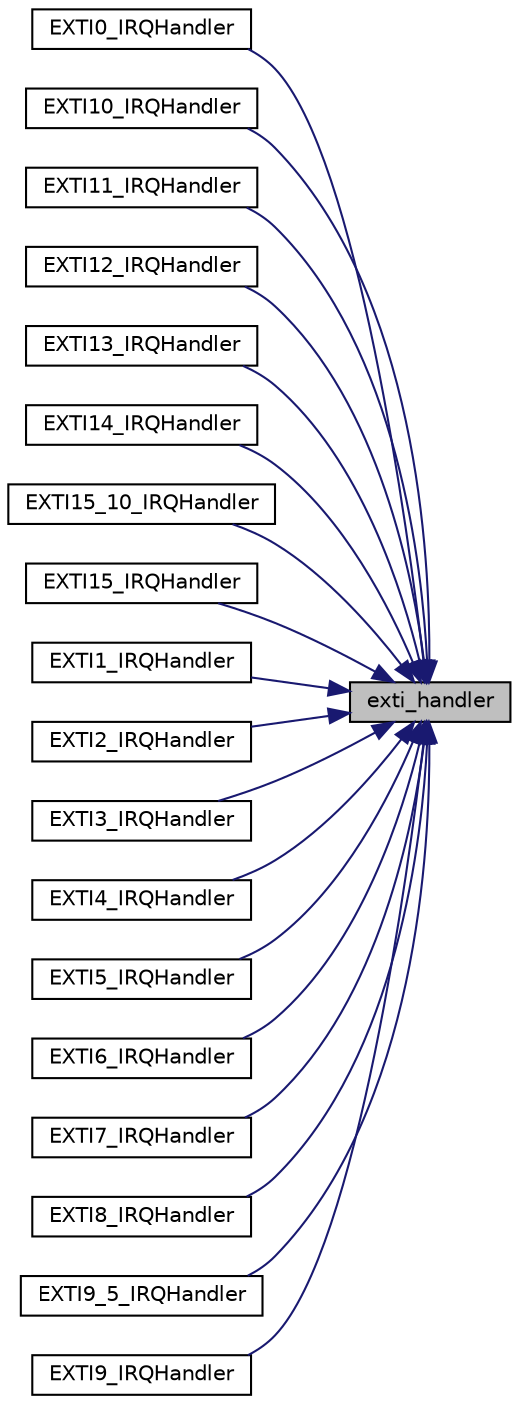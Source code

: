 digraph "exti_handler"
{
 // INTERACTIVE_SVG=YES
 // LATEX_PDF_SIZE
  bgcolor="transparent";
  edge [fontname="Helvetica",fontsize="10",labelfontname="Helvetica",labelfontsize="10"];
  node [fontname="Helvetica",fontsize="10",shape=record];
  rankdir="RL";
  Node1 [label="exti_handler",height=0.2,width=0.4,color="black", fillcolor="grey75", style="filled", fontcolor="black",tooltip=" "];
  Node1 -> Node2 [dir="back",color="midnightblue",fontsize="10",style="solid",fontname="Helvetica"];
  Node2 [label="EXTI0_IRQHandler",height=0.2,width=0.4,color="black",URL="$f4xx_2exti__handlers_8c.html#a17e9789a29a87d2df54f12b94dd1a0b6",tooltip="This function handles EXTI line0 interrupt."];
  Node1 -> Node3 [dir="back",color="midnightblue",fontsize="10",style="solid",fontname="Helvetica"];
  Node3 [label="EXTI10_IRQHandler",height=0.2,width=0.4,color="black",URL="$h7rsxx_2exti__handlers_8c.html#a3908d636f462dd2161f827b2492d1529",tooltip=" "];
  Node1 -> Node4 [dir="back",color="midnightblue",fontsize="10",style="solid",fontname="Helvetica"];
  Node4 [label="EXTI11_IRQHandler",height=0.2,width=0.4,color="black",URL="$h7rsxx_2exti__handlers_8c.html#a501e628a1389a069b4623e84054e6855",tooltip=" "];
  Node1 -> Node5 [dir="back",color="midnightblue",fontsize="10",style="solid",fontname="Helvetica"];
  Node5 [label="EXTI12_IRQHandler",height=0.2,width=0.4,color="black",URL="$h7rsxx_2exti__handlers_8c.html#ae790c1a3e247c378b85979c09bf00864",tooltip=" "];
  Node1 -> Node6 [dir="back",color="midnightblue",fontsize="10",style="solid",fontname="Helvetica"];
  Node6 [label="EXTI13_IRQHandler",height=0.2,width=0.4,color="black",URL="$h7rsxx_2exti__handlers_8c.html#a72722eb2754d8a9b2766b3f6c18c138d",tooltip=" "];
  Node1 -> Node7 [dir="back",color="midnightblue",fontsize="10",style="solid",fontname="Helvetica"];
  Node7 [label="EXTI14_IRQHandler",height=0.2,width=0.4,color="black",URL="$h7rsxx_2exti__handlers_8c.html#a3dc9fc7b634cba61248c09cfaa3884b4",tooltip=" "];
  Node1 -> Node8 [dir="back",color="midnightblue",fontsize="10",style="solid",fontname="Helvetica"];
  Node8 [label="EXTI15_10_IRQHandler",height=0.2,width=0.4,color="black",URL="$f4xx_2exti__handlers_8c.html#a738473a5b43f6c92b80ce1d3d6f77ed9",tooltip="This function handles EXTI line 10-15 interrupts."];
  Node1 -> Node9 [dir="back",color="midnightblue",fontsize="10",style="solid",fontname="Helvetica"];
  Node9 [label="EXTI15_IRQHandler",height=0.2,width=0.4,color="black",URL="$h7rsxx_2exti__handlers_8c.html#a51e974a4f4d3974c7f57c55dc8eabe8c",tooltip=" "];
  Node1 -> Node10 [dir="back",color="midnightblue",fontsize="10",style="solid",fontname="Helvetica"];
  Node10 [label="EXTI1_IRQHandler",height=0.2,width=0.4,color="black",URL="$f4xx_2exti__handlers_8c.html#a49cfdd46eb8d0ef3e1987514aa9343dc",tooltip="This function handles EXTI line1 interrupt."];
  Node1 -> Node11 [dir="back",color="midnightblue",fontsize="10",style="solid",fontname="Helvetica"];
  Node11 [label="EXTI2_IRQHandler",height=0.2,width=0.4,color="black",URL="$f4xx_2exti__handlers_8c.html#ab5a1d9e9c8ef50e0cb9ddb5745a20a14",tooltip="This function handles EXTI line2 interrupt."];
  Node1 -> Node12 [dir="back",color="midnightblue",fontsize="10",style="solid",fontname="Helvetica"];
  Node12 [label="EXTI3_IRQHandler",height=0.2,width=0.4,color="black",URL="$f4xx_2exti__handlers_8c.html#a30c045de96d18ec9c67a7b9e4350920f",tooltip="This function handles EXTI line3 interrupt."];
  Node1 -> Node13 [dir="back",color="midnightblue",fontsize="10",style="solid",fontname="Helvetica"];
  Node13 [label="EXTI4_IRQHandler",height=0.2,width=0.4,color="black",URL="$f4xx_2exti__handlers_8c.html#a290cb997018c8d85d4b965b4a242842f",tooltip="This function handles EXTI line4 interrupts."];
  Node1 -> Node14 [dir="back",color="midnightblue",fontsize="10",style="solid",fontname="Helvetica"];
  Node14 [label="EXTI5_IRQHandler",height=0.2,width=0.4,color="black",URL="$h7rsxx_2exti__handlers_8c.html#ad6633b99684a2bbb518aae77c97c09c1",tooltip=" "];
  Node1 -> Node15 [dir="back",color="midnightblue",fontsize="10",style="solid",fontname="Helvetica"];
  Node15 [label="EXTI6_IRQHandler",height=0.2,width=0.4,color="black",URL="$h7rsxx_2exti__handlers_8c.html#abde3981aa9e60780c3955c7b6f055e03",tooltip=" "];
  Node1 -> Node16 [dir="back",color="midnightblue",fontsize="10",style="solid",fontname="Helvetica"];
  Node16 [label="EXTI7_IRQHandler",height=0.2,width=0.4,color="black",URL="$h7rsxx_2exti__handlers_8c.html#a344f002e20ead7d83a064a552744f6f2",tooltip=" "];
  Node1 -> Node17 [dir="back",color="midnightblue",fontsize="10",style="solid",fontname="Helvetica"];
  Node17 [label="EXTI8_IRQHandler",height=0.2,width=0.4,color="black",URL="$h7rsxx_2exti__handlers_8c.html#ac3afb2a7be61f0fb40b615b440fd1ba1",tooltip=" "];
  Node1 -> Node18 [dir="back",color="midnightblue",fontsize="10",style="solid",fontname="Helvetica"];
  Node18 [label="EXTI9_5_IRQHandler",height=0.2,width=0.4,color="black",URL="$f4xx_2exti__handlers_8c.html#a7b2096b8b2643286dc3a7e5110e5ae85",tooltip="This function handles EXTI line 5-9 interrupts."];
  Node1 -> Node19 [dir="back",color="midnightblue",fontsize="10",style="solid",fontname="Helvetica"];
  Node19 [label="EXTI9_IRQHandler",height=0.2,width=0.4,color="black",URL="$h7rsxx_2exti__handlers_8c.html#a60a312fc3bed216a7a53d9a737df23b6",tooltip=" "];
}
